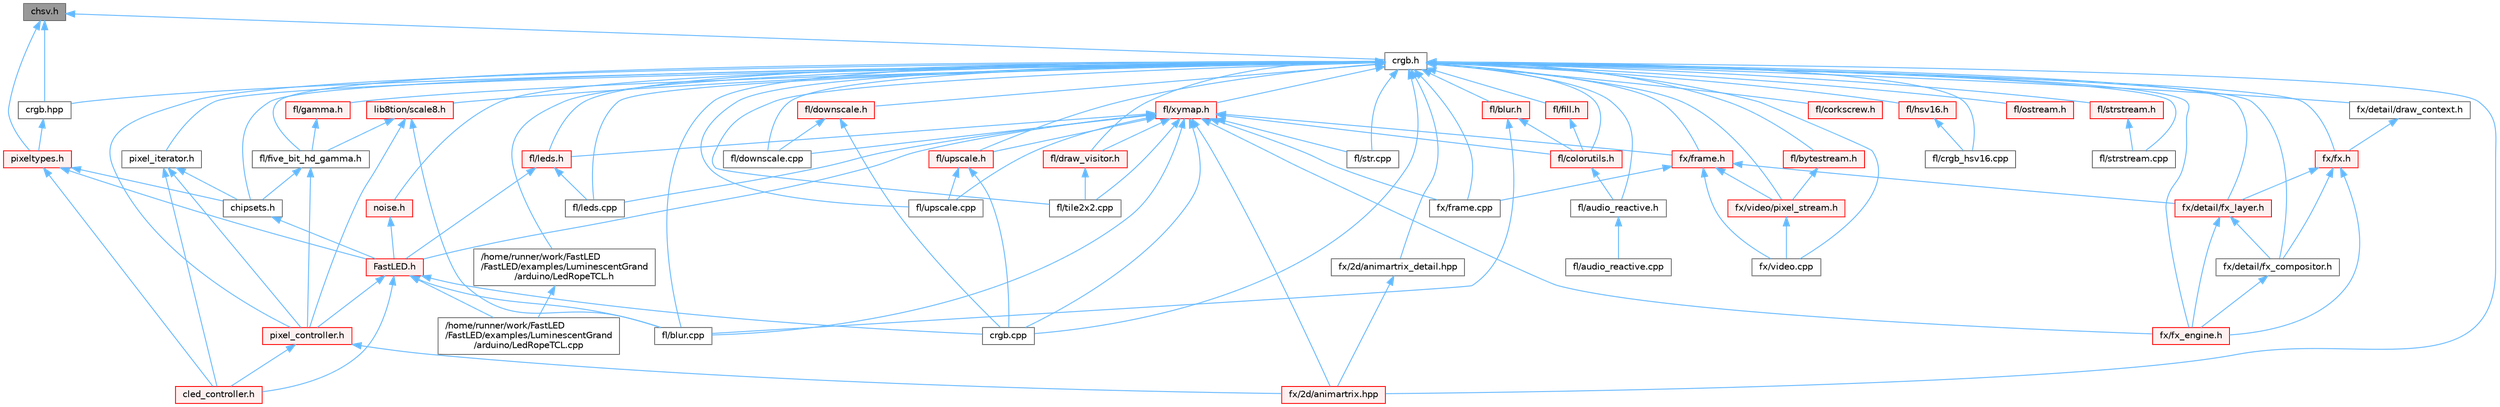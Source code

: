 digraph "chsv.h"
{
 // INTERACTIVE_SVG=YES
 // LATEX_PDF_SIZE
  bgcolor="transparent";
  edge [fontname=Helvetica,fontsize=10,labelfontname=Helvetica,labelfontsize=10];
  node [fontname=Helvetica,fontsize=10,shape=box,height=0.2,width=0.4];
  Node1 [id="Node000001",label="chsv.h",height=0.2,width=0.4,color="gray40", fillcolor="grey60", style="filled", fontcolor="black",tooltip="Defines the hue, saturation, and value (HSV) pixel struct."];
  Node1 -> Node2 [id="edge1_Node000001_Node000002",dir="back",color="steelblue1",style="solid",tooltip=" "];
  Node2 [id="Node000002",label="crgb.h",height=0.2,width=0.4,color="grey40", fillcolor="white", style="filled",URL="$db/dd1/crgb_8h.html",tooltip="Defines the red, green, and blue (RGB) pixel struct."];
  Node2 -> Node3 [id="edge2_Node000002_Node000003",dir="back",color="steelblue1",style="solid",tooltip=" "];
  Node3 [id="Node000003",label="/home/runner/work/FastLED\l/FastLED/examples/LuminescentGrand\l/arduino/LedRopeTCL.h",height=0.2,width=0.4,color="grey40", fillcolor="white", style="filled",URL="$d9/d7e/_led_rope_t_c_l_8h.html",tooltip=" "];
  Node3 -> Node4 [id="edge3_Node000003_Node000004",dir="back",color="steelblue1",style="solid",tooltip=" "];
  Node4 [id="Node000004",label="/home/runner/work/FastLED\l/FastLED/examples/LuminescentGrand\l/arduino/LedRopeTCL.cpp",height=0.2,width=0.4,color="grey40", fillcolor="white", style="filled",URL="$d6/dc9/_led_rope_t_c_l_8cpp.html",tooltip=" "];
  Node2 -> Node5 [id="edge4_Node000002_Node000005",dir="back",color="steelblue1",style="solid",tooltip=" "];
  Node5 [id="Node000005",label="chipsets.h",height=0.2,width=0.4,color="grey40", fillcolor="white", style="filled",URL="$db/d66/chipsets_8h.html",tooltip="Contains the bulk of the definitions for the various LED chipsets supported."];
  Node5 -> Node6 [id="edge5_Node000005_Node000006",dir="back",color="steelblue1",style="solid",tooltip=" "];
  Node6 [id="Node000006",label="FastLED.h",height=0.2,width=0.4,color="red", fillcolor="#FFF0F0", style="filled",URL="$db/d97/_fast_l_e_d_8h.html",tooltip="central include file for FastLED, defines the CFastLED class/object"];
  Node6 -> Node4 [id="edge6_Node000006_Node000004",dir="back",color="steelblue1",style="solid",tooltip=" "];
  Node6 -> Node107 [id="edge7_Node000006_Node000107",dir="back",color="steelblue1",style="solid",tooltip=" "];
  Node107 [id="Node000107",label="cled_controller.h",height=0.2,width=0.4,color="red", fillcolor="#FFF0F0", style="filled",URL="$db/d6d/cled__controller_8h.html",tooltip="base definitions used by led controllers for writing out led data"];
  Node6 -> Node113 [id="edge8_Node000006_Node000113",dir="back",color="steelblue1",style="solid",tooltip=" "];
  Node113 [id="Node000113",label="crgb.cpp",height=0.2,width=0.4,color="grey40", fillcolor="white", style="filled",URL="$d0/de3/crgb_8cpp.html",tooltip="Utility functions for the red, green, and blue (RGB) pixel struct."];
  Node6 -> Node122 [id="edge9_Node000006_Node000122",dir="back",color="steelblue1",style="solid",tooltip=" "];
  Node122 [id="Node000122",label="fl/blur.cpp",height=0.2,width=0.4,color="grey40", fillcolor="white", style="filled",URL="$de/dc8/blur_8cpp.html",tooltip=" "];
  Node6 -> Node150 [id="edge10_Node000006_Node000150",dir="back",color="steelblue1",style="solid",tooltip=" "];
  Node150 [id="Node000150",label="pixel_controller.h",height=0.2,width=0.4,color="red", fillcolor="#FFF0F0", style="filled",URL="$d5/d4d/pixel__controller_8h.html",tooltip="Low level pixel data writing class."];
  Node150 -> Node107 [id="edge11_Node000150_Node000107",dir="back",color="steelblue1",style="solid",tooltip=" "];
  Node150 -> Node151 [id="edge12_Node000150_Node000151",dir="back",color="steelblue1",style="solid",tooltip=" "];
  Node151 [id="Node000151",label="fx/2d/animartrix.hpp",height=0.2,width=0.4,color="red", fillcolor="#FFF0F0", style="filled",URL="$d3/dc3/animartrix_8hpp.html",tooltip=" "];
  Node2 -> Node113 [id="edge13_Node000002_Node000113",dir="back",color="steelblue1",style="solid",tooltip=" "];
  Node2 -> Node145 [id="edge14_Node000002_Node000145",dir="back",color="steelblue1",style="solid",tooltip=" "];
  Node145 [id="Node000145",label="crgb.hpp",height=0.2,width=0.4,color="grey40", fillcolor="white", style="filled",URL="$d0/d4b/crgb_8hpp.html",tooltip="Defines utility functions for the red, green, and blue (RGB) pixel struct."];
  Node145 -> Node146 [id="edge15_Node000145_Node000146",dir="back",color="steelblue1",style="solid",tooltip=" "];
  Node146 [id="Node000146",label="pixeltypes.h",height=0.2,width=0.4,color="red", fillcolor="#FFF0F0", style="filled",URL="$d2/dba/pixeltypes_8h.html",tooltip="Includes defintions for RGB and HSV pixels."];
  Node146 -> Node6 [id="edge16_Node000146_Node000006",dir="back",color="steelblue1",style="solid",tooltip=" "];
  Node146 -> Node5 [id="edge17_Node000146_Node000005",dir="back",color="steelblue1",style="solid",tooltip=" "];
  Node146 -> Node107 [id="edge18_Node000146_Node000107",dir="back",color="steelblue1",style="solid",tooltip=" "];
  Node2 -> Node161 [id="edge19_Node000002_Node000161",dir="back",color="steelblue1",style="solid",tooltip=" "];
  Node161 [id="Node000161",label="fl/audio_reactive.h",height=0.2,width=0.4,color="grey40", fillcolor="white", style="filled",URL="$d1/d9a/audio__reactive_8h.html",tooltip=" "];
  Node161 -> Node162 [id="edge20_Node000161_Node000162",dir="back",color="steelblue1",style="solid",tooltip=" "];
  Node162 [id="Node000162",label="fl/audio_reactive.cpp",height=0.2,width=0.4,color="grey40", fillcolor="white", style="filled",URL="$d4/d14/audio__reactive_8cpp.html",tooltip=" "];
  Node2 -> Node122 [id="edge21_Node000002_Node000122",dir="back",color="steelblue1",style="solid",tooltip=" "];
  Node2 -> Node163 [id="edge22_Node000002_Node000163",dir="back",color="steelblue1",style="solid",tooltip=" "];
  Node163 [id="Node000163",label="fl/blur.h",height=0.2,width=0.4,color="red", fillcolor="#FFF0F0", style="filled",URL="$d4/df5/blur_8h.html",tooltip=" "];
  Node163 -> Node122 [id="edge23_Node000163_Node000122",dir="back",color="steelblue1",style="solid",tooltip=" "];
  Node163 -> Node164 [id="edge24_Node000163_Node000164",dir="back",color="steelblue1",style="solid",tooltip=" "];
  Node164 [id="Node000164",label="fl/colorutils.h",height=0.2,width=0.4,color="red", fillcolor="#FFF0F0", style="filled",URL="$d7/df9/fl_2colorutils_8h.html",tooltip="Utility functions for color fill, palettes, blending, and more."];
  Node164 -> Node161 [id="edge25_Node000164_Node000161",dir="back",color="steelblue1",style="solid",tooltip=" "];
  Node2 -> Node173 [id="edge26_Node000002_Node000173",dir="back",color="steelblue1",style="solid",tooltip=" "];
  Node173 [id="Node000173",label="fl/bytestream.h",height=0.2,width=0.4,color="red", fillcolor="#FFF0F0", style="filled",URL="$dd/d2b/bytestream_8h.html",tooltip=" "];
  Node173 -> Node177 [id="edge27_Node000173_Node000177",dir="back",color="steelblue1",style="solid",tooltip=" "];
  Node177 [id="Node000177",label="fx/video/pixel_stream.h",height=0.2,width=0.4,color="red", fillcolor="#FFF0F0", style="filled",URL="$d3/dfa/pixel__stream_8h.html",tooltip=" "];
  Node177 -> Node176 [id="edge28_Node000177_Node000176",dir="back",color="steelblue1",style="solid",tooltip=" "];
  Node176 [id="Node000176",label="fx/video.cpp",height=0.2,width=0.4,color="grey40", fillcolor="white", style="filled",URL="$d0/d05/video_8cpp.html",tooltip=" "];
  Node2 -> Node164 [id="edge29_Node000002_Node000164",dir="back",color="steelblue1",style="solid",tooltip=" "];
  Node2 -> Node183 [id="edge30_Node000002_Node000183",dir="back",color="steelblue1",style="solid",tooltip=" "];
  Node183 [id="Node000183",label="fl/corkscrew.h",height=0.2,width=0.4,color="red", fillcolor="#FFF0F0", style="filled",URL="$d1/dd4/src_2fl_2corkscrew_8h.html",tooltip="Corkscrew LED strip projection and rendering."];
  Node2 -> Node185 [id="edge31_Node000002_Node000185",dir="back",color="steelblue1",style="solid",tooltip=" "];
  Node185 [id="Node000185",label="fl/crgb_hsv16.cpp",height=0.2,width=0.4,color="grey40", fillcolor="white", style="filled",URL="$da/d89/crgb__hsv16_8cpp.html",tooltip="HSV16-dependent methods for CRGB - only linked when HSV16 functionality is used."];
  Node2 -> Node186 [id="edge32_Node000002_Node000186",dir="back",color="steelblue1",style="solid",tooltip=" "];
  Node186 [id="Node000186",label="fl/downscale.cpp",height=0.2,width=0.4,color="grey40", fillcolor="white", style="filled",URL="$d8/df9/downscale_8cpp.html",tooltip=" "];
  Node2 -> Node187 [id="edge33_Node000002_Node000187",dir="back",color="steelblue1",style="solid",tooltip=" "];
  Node187 [id="Node000187",label="fl/downscale.h",height=0.2,width=0.4,color="red", fillcolor="#FFF0F0", style="filled",URL="$d1/d30/src_2fl_2downscale_8h.html",tooltip=" "];
  Node187 -> Node113 [id="edge34_Node000187_Node000113",dir="back",color="steelblue1",style="solid",tooltip=" "];
  Node187 -> Node186 [id="edge35_Node000187_Node000186",dir="back",color="steelblue1",style="solid",tooltip=" "];
  Node2 -> Node169 [id="edge36_Node000002_Node000169",dir="back",color="steelblue1",style="solid",tooltip=" "];
  Node169 [id="Node000169",label="fl/draw_visitor.h",height=0.2,width=0.4,color="red", fillcolor="#FFF0F0", style="filled",URL="$d0/d4f/draw__visitor_8h.html",tooltip=" "];
  Node169 -> Node171 [id="edge37_Node000169_Node000171",dir="back",color="steelblue1",style="solid",tooltip=" "];
  Node171 [id="Node000171",label="fl/tile2x2.cpp",height=0.2,width=0.4,color="grey40", fillcolor="white", style="filled",URL="$db/d15/tile2x2_8cpp.html",tooltip=" "];
  Node2 -> Node188 [id="edge38_Node000002_Node000188",dir="back",color="steelblue1",style="solid",tooltip=" "];
  Node188 [id="Node000188",label="fl/fill.h",height=0.2,width=0.4,color="red", fillcolor="#FFF0F0", style="filled",URL="$d2/d78/fill_8h.html",tooltip=" "];
  Node188 -> Node164 [id="edge39_Node000188_Node000164",dir="back",color="steelblue1",style="solid",tooltip=" "];
  Node2 -> Node190 [id="edge40_Node000002_Node000190",dir="back",color="steelblue1",style="solid",tooltip=" "];
  Node190 [id="Node000190",label="fl/five_bit_hd_gamma.h",height=0.2,width=0.4,color="grey40", fillcolor="white", style="filled",URL="$dc/d44/five__bit__hd__gamma_8h.html",tooltip="Declares functions for five-bit gamma correction."];
  Node190 -> Node5 [id="edge41_Node000190_Node000005",dir="back",color="steelblue1",style="solid",tooltip=" "];
  Node190 -> Node150 [id="edge42_Node000190_Node000150",dir="back",color="steelblue1",style="solid",tooltip=" "];
  Node2 -> Node191 [id="edge43_Node000002_Node000191",dir="back",color="steelblue1",style="solid",tooltip=" "];
  Node191 [id="Node000191",label="fl/gamma.h",height=0.2,width=0.4,color="red", fillcolor="#FFF0F0", style="filled",URL="$da/d41/gamma_8h.html",tooltip=" "];
  Node191 -> Node190 [id="edge44_Node000191_Node000190",dir="back",color="steelblue1",style="solid",tooltip=" "];
  Node2 -> Node193 [id="edge45_Node000002_Node000193",dir="back",color="steelblue1",style="solid",tooltip=" "];
  Node193 [id="Node000193",label="fl/hsv16.h",height=0.2,width=0.4,color="red", fillcolor="#FFF0F0", style="filled",URL="$d0/d1a/hsv16_8h.html",tooltip=" "];
  Node193 -> Node185 [id="edge46_Node000193_Node000185",dir="back",color="steelblue1",style="solid",tooltip=" "];
  Node2 -> Node195 [id="edge47_Node000002_Node000195",dir="back",color="steelblue1",style="solid",tooltip=" "];
  Node195 [id="Node000195",label="fl/leds.cpp",height=0.2,width=0.4,color="grey40", fillcolor="white", style="filled",URL="$d6/d78/leds_8cpp.html",tooltip=" "];
  Node2 -> Node196 [id="edge48_Node000002_Node000196",dir="back",color="steelblue1",style="solid",tooltip=" "];
  Node196 [id="Node000196",label="fl/leds.h",height=0.2,width=0.4,color="red", fillcolor="#FFF0F0", style="filled",URL="$da/d78/leds_8h.html",tooltip=" "];
  Node196 -> Node6 [id="edge49_Node000196_Node000006",dir="back",color="steelblue1",style="solid",tooltip=" "];
  Node196 -> Node195 [id="edge50_Node000196_Node000195",dir="back",color="steelblue1",style="solid",tooltip=" "];
  Node2 -> Node204 [id="edge51_Node000002_Node000204",dir="back",color="steelblue1",style="solid",tooltip=" "];
  Node204 [id="Node000204",label="fl/ostream.h",height=0.2,width=0.4,color="red", fillcolor="#FFF0F0", style="filled",URL="$dc/d64/ostream_8h.html",tooltip=" "];
  Node2 -> Node207 [id="edge52_Node000002_Node000207",dir="back",color="steelblue1",style="solid",tooltip=" "];
  Node207 [id="Node000207",label="fl/str.cpp",height=0.2,width=0.4,color="grey40", fillcolor="white", style="filled",URL="$d1/d1f/str_8cpp.html",tooltip=" "];
  Node2 -> Node208 [id="edge53_Node000002_Node000208",dir="back",color="steelblue1",style="solid",tooltip=" "];
  Node208 [id="Node000208",label="fl/strstream.cpp",height=0.2,width=0.4,color="grey40", fillcolor="white", style="filled",URL="$d3/d80/strstream_8cpp.html",tooltip=" "];
  Node2 -> Node209 [id="edge54_Node000002_Node000209",dir="back",color="steelblue1",style="solid",tooltip=" "];
  Node209 [id="Node000209",label="fl/strstream.h",height=0.2,width=0.4,color="red", fillcolor="#FFF0F0", style="filled",URL="$d8/d00/strstream_8h.html",tooltip=" "];
  Node209 -> Node208 [id="edge55_Node000209_Node000208",dir="back",color="steelblue1",style="solid",tooltip=" "];
  Node2 -> Node171 [id="edge56_Node000002_Node000171",dir="back",color="steelblue1",style="solid",tooltip=" "];
  Node2 -> Node265 [id="edge57_Node000002_Node000265",dir="back",color="steelblue1",style="solid",tooltip=" "];
  Node265 [id="Node000265",label="fl/upscale.cpp",height=0.2,width=0.4,color="grey40", fillcolor="white", style="filled",URL="$d0/d4f/upscale_8cpp.html",tooltip=" "];
  Node2 -> Node266 [id="edge58_Node000002_Node000266",dir="back",color="steelblue1",style="solid",tooltip=" "];
  Node266 [id="Node000266",label="fl/upscale.h",height=0.2,width=0.4,color="red", fillcolor="#FFF0F0", style="filled",URL="$d6/d0c/upscale_8h.html",tooltip=" "];
  Node266 -> Node113 [id="edge59_Node000266_Node000113",dir="back",color="steelblue1",style="solid",tooltip=" "];
  Node266 -> Node265 [id="edge60_Node000266_Node000265",dir="back",color="steelblue1",style="solid",tooltip=" "];
  Node2 -> Node268 [id="edge61_Node000002_Node000268",dir="back",color="steelblue1",style="solid",tooltip=" "];
  Node268 [id="Node000268",label="fl/xymap.h",height=0.2,width=0.4,color="red", fillcolor="#FFF0F0", style="filled",URL="$da/d61/xymap_8h.html",tooltip=" "];
  Node268 -> Node6 [id="edge62_Node000268_Node000006",dir="back",color="steelblue1",style="solid",tooltip=" "];
  Node268 -> Node113 [id="edge63_Node000268_Node000113",dir="back",color="steelblue1",style="solid",tooltip=" "];
  Node268 -> Node122 [id="edge64_Node000268_Node000122",dir="back",color="steelblue1",style="solid",tooltip=" "];
  Node268 -> Node164 [id="edge65_Node000268_Node000164",dir="back",color="steelblue1",style="solid",tooltip=" "];
  Node268 -> Node186 [id="edge66_Node000268_Node000186",dir="back",color="steelblue1",style="solid",tooltip=" "];
  Node268 -> Node169 [id="edge67_Node000268_Node000169",dir="back",color="steelblue1",style="solid",tooltip=" "];
  Node268 -> Node195 [id="edge68_Node000268_Node000195",dir="back",color="steelblue1",style="solid",tooltip=" "];
  Node268 -> Node196 [id="edge69_Node000268_Node000196",dir="back",color="steelblue1",style="solid",tooltip=" "];
  Node268 -> Node207 [id="edge70_Node000268_Node000207",dir="back",color="steelblue1",style="solid",tooltip=" "];
  Node268 -> Node171 [id="edge71_Node000268_Node000171",dir="back",color="steelblue1",style="solid",tooltip=" "];
  Node268 -> Node265 [id="edge72_Node000268_Node000265",dir="back",color="steelblue1",style="solid",tooltip=" "];
  Node268 -> Node266 [id="edge73_Node000268_Node000266",dir="back",color="steelblue1",style="solid",tooltip=" "];
  Node268 -> Node151 [id="edge74_Node000268_Node000151",dir="back",color="steelblue1",style="solid",tooltip=" "];
  Node268 -> Node260 [id="edge75_Node000268_Node000260",dir="back",color="steelblue1",style="solid",tooltip=" "];
  Node260 [id="Node000260",label="fx/frame.cpp",height=0.2,width=0.4,color="grey40", fillcolor="white", style="filled",URL="$da/d14/frame_8cpp.html",tooltip=" "];
  Node268 -> Node275 [id="edge76_Node000268_Node000275",dir="back",color="steelblue1",style="solid",tooltip=" "];
  Node275 [id="Node000275",label="fx/frame.h",height=0.2,width=0.4,color="red", fillcolor="#FFF0F0", style="filled",URL="$df/d7d/frame_8h.html",tooltip=" "];
  Node275 -> Node257 [id="edge77_Node000275_Node000257",dir="back",color="steelblue1",style="solid",tooltip=" "];
  Node257 [id="Node000257",label="fx/detail/fx_layer.h",height=0.2,width=0.4,color="red", fillcolor="#FFF0F0", style="filled",URL="$d7/d2f/fx__layer_8h.html",tooltip=" "];
  Node257 -> Node258 [id="edge78_Node000257_Node000258",dir="back",color="steelblue1",style="solid",tooltip=" "];
  Node258 [id="Node000258",label="fx/detail/fx_compositor.h",height=0.2,width=0.4,color="grey40", fillcolor="white", style="filled",URL="$d5/d6b/fx__compositor_8h.html",tooltip=" "];
  Node258 -> Node235 [id="edge79_Node000258_Node000235",dir="back",color="steelblue1",style="solid",tooltip=" "];
  Node235 [id="Node000235",label="fx/fx_engine.h",height=0.2,width=0.4,color="red", fillcolor="#FFF0F0", style="filled",URL="$d9/d3c/fx__engine_8h.html",tooltip=" "];
  Node257 -> Node235 [id="edge80_Node000257_Node000235",dir="back",color="steelblue1",style="solid",tooltip=" "];
  Node275 -> Node260 [id="edge81_Node000275_Node000260",dir="back",color="steelblue1",style="solid",tooltip=" "];
  Node275 -> Node176 [id="edge82_Node000275_Node000176",dir="back",color="steelblue1",style="solid",tooltip=" "];
  Node275 -> Node177 [id="edge83_Node000275_Node000177",dir="back",color="steelblue1",style="solid",tooltip=" "];
  Node268 -> Node235 [id="edge84_Node000268_Node000235",dir="back",color="steelblue1",style="solid",tooltip=" "];
  Node2 -> Node151 [id="edge85_Node000002_Node000151",dir="back",color="steelblue1",style="solid",tooltip=" "];
  Node2 -> Node277 [id="edge86_Node000002_Node000277",dir="back",color="steelblue1",style="solid",tooltip=" "];
  Node277 [id="Node000277",label="fx/2d/animartrix_detail.hpp",height=0.2,width=0.4,color="grey40", fillcolor="white", style="filled",URL="$d3/d3b/animartrix__detail_8hpp.html",tooltip=" "];
  Node277 -> Node151 [id="edge87_Node000277_Node000151",dir="back",color="steelblue1",style="solid",tooltip=" "];
  Node2 -> Node278 [id="edge88_Node000002_Node000278",dir="back",color="steelblue1",style="solid",tooltip=" "];
  Node278 [id="Node000278",label="fx/detail/draw_context.h",height=0.2,width=0.4,color="grey40", fillcolor="white", style="filled",URL="$db/ded/draw__context_8h.html",tooltip=" "];
  Node278 -> Node279 [id="edge89_Node000278_Node000279",dir="back",color="steelblue1",style="solid",tooltip=" "];
  Node279 [id="Node000279",label="fx/fx.h",height=0.2,width=0.4,color="red", fillcolor="#FFF0F0", style="filled",URL="$d2/d0c/fx_8h.html",tooltip=" "];
  Node279 -> Node258 [id="edge90_Node000279_Node000258",dir="back",color="steelblue1",style="solid",tooltip=" "];
  Node279 -> Node257 [id="edge91_Node000279_Node000257",dir="back",color="steelblue1",style="solid",tooltip=" "];
  Node279 -> Node235 [id="edge92_Node000279_Node000235",dir="back",color="steelblue1",style="solid",tooltip=" "];
  Node2 -> Node258 [id="edge93_Node000002_Node000258",dir="back",color="steelblue1",style="solid",tooltip=" "];
  Node2 -> Node257 [id="edge94_Node000002_Node000257",dir="back",color="steelblue1",style="solid",tooltip=" "];
  Node2 -> Node260 [id="edge95_Node000002_Node000260",dir="back",color="steelblue1",style="solid",tooltip=" "];
  Node2 -> Node275 [id="edge96_Node000002_Node000275",dir="back",color="steelblue1",style="solid",tooltip=" "];
  Node2 -> Node279 [id="edge97_Node000002_Node000279",dir="back",color="steelblue1",style="solid",tooltip=" "];
  Node2 -> Node235 [id="edge98_Node000002_Node000235",dir="back",color="steelblue1",style="solid",tooltip=" "];
  Node2 -> Node176 [id="edge99_Node000002_Node000176",dir="back",color="steelblue1",style="solid",tooltip=" "];
  Node2 -> Node177 [id="edge100_Node000002_Node000177",dir="back",color="steelblue1",style="solid",tooltip=" "];
  Node2 -> Node282 [id="edge101_Node000002_Node000282",dir="back",color="steelblue1",style="solid",tooltip=" "];
  Node282 [id="Node000282",label="lib8tion/scale8.h",height=0.2,width=0.4,color="red", fillcolor="#FFF0F0", style="filled",URL="$db/d91/scale8_8h.html",tooltip="Fast, efficient 8-bit scaling functions specifically designed for high-performance LED programming."];
  Node282 -> Node122 [id="edge102_Node000282_Node000122",dir="back",color="steelblue1",style="solid",tooltip=" "];
  Node282 -> Node190 [id="edge103_Node000282_Node000190",dir="back",color="steelblue1",style="solid",tooltip=" "];
  Node282 -> Node150 [id="edge104_Node000282_Node000150",dir="back",color="steelblue1",style="solid",tooltip=" "];
  Node2 -> Node284 [id="edge105_Node000002_Node000284",dir="back",color="steelblue1",style="solid",tooltip=" "];
  Node284 [id="Node000284",label="noise.h",height=0.2,width=0.4,color="red", fillcolor="#FFF0F0", style="filled",URL="$d1/d31/noise_8h.html",tooltip="Functions to generate and fill arrays with noise."];
  Node284 -> Node6 [id="edge106_Node000284_Node000006",dir="back",color="steelblue1",style="solid",tooltip=" "];
  Node2 -> Node150 [id="edge107_Node000002_Node000150",dir="back",color="steelblue1",style="solid",tooltip=" "];
  Node2 -> Node286 [id="edge108_Node000002_Node000286",dir="back",color="steelblue1",style="solid",tooltip=" "];
  Node286 [id="Node000286",label="pixel_iterator.h",height=0.2,width=0.4,color="grey40", fillcolor="white", style="filled",URL="$d8/d6c/pixel__iterator_8h.html",tooltip="Non-templated low level pixel data writing class."];
  Node286 -> Node5 [id="edge109_Node000286_Node000005",dir="back",color="steelblue1",style="solid",tooltip=" "];
  Node286 -> Node107 [id="edge110_Node000286_Node000107",dir="back",color="steelblue1",style="solid",tooltip=" "];
  Node286 -> Node150 [id="edge111_Node000286_Node000150",dir="back",color="steelblue1",style="solid",tooltip=" "];
  Node1 -> Node145 [id="edge112_Node000001_Node000145",dir="back",color="steelblue1",style="solid",tooltip=" "];
  Node1 -> Node146 [id="edge113_Node000001_Node000146",dir="back",color="steelblue1",style="solid",tooltip=" "];
}

